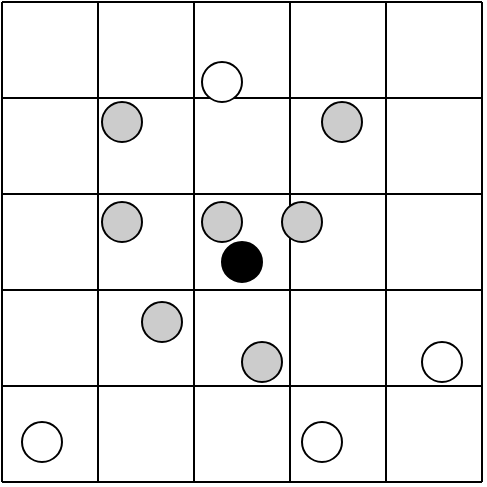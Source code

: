 <mxfile version="20.1.1" type="device"><diagram id="F_MuqaY-k6ADQt2QS7PT" name="Page-1"><mxGraphModel dx="1226" dy="690" grid="1" gridSize="10" guides="1" tooltips="1" connect="1" arrows="1" fold="1" page="1" pageScale="1" pageWidth="827" pageHeight="1169" math="0" shadow="0"><root><mxCell id="0"/><mxCell id="1" parent="0"/><mxCell id="eul-pCSR7QPUgfKQpN1i-17" value="" style="group" parent="1" vertex="1" connectable="0"><mxGeometry width="240" height="240" as="geometry"/></mxCell><mxCell id="eul-pCSR7QPUgfKQpN1i-1" value="" style="endArrow=none;html=1;rounded=0;" parent="eul-pCSR7QPUgfKQpN1i-17" edge="1"><mxGeometry width="50" height="50" relative="1" as="geometry"><mxPoint y="48" as="sourcePoint"/><mxPoint x="240" y="48" as="targetPoint"/></mxGeometry></mxCell><mxCell id="eul-pCSR7QPUgfKQpN1i-2" value="" style="endArrow=none;html=1;rounded=0;" parent="eul-pCSR7QPUgfKQpN1i-17" edge="1"><mxGeometry width="50" height="50" relative="1" as="geometry"><mxPoint y="96" as="sourcePoint"/><mxPoint x="240" y="96" as="targetPoint"/></mxGeometry></mxCell><mxCell id="eul-pCSR7QPUgfKQpN1i-3" value="" style="endArrow=none;html=1;rounded=0;" parent="eul-pCSR7QPUgfKQpN1i-17" edge="1"><mxGeometry width="50" height="50" relative="1" as="geometry"><mxPoint y="144" as="sourcePoint"/><mxPoint x="240" y="144" as="targetPoint"/></mxGeometry></mxCell><mxCell id="eul-pCSR7QPUgfKQpN1i-4" value="" style="endArrow=none;html=1;rounded=0;" parent="eul-pCSR7QPUgfKQpN1i-17" edge="1"><mxGeometry width="50" height="50" relative="1" as="geometry"><mxPoint y="192" as="sourcePoint"/><mxPoint x="240" y="192" as="targetPoint"/></mxGeometry></mxCell><mxCell id="eul-pCSR7QPUgfKQpN1i-5" value="" style="endArrow=none;html=1;rounded=0;" parent="eul-pCSR7QPUgfKQpN1i-17" edge="1"><mxGeometry width="50" height="50" relative="1" as="geometry"><mxPoint x="48" as="sourcePoint"/><mxPoint x="48" y="240" as="targetPoint"/></mxGeometry></mxCell><mxCell id="eul-pCSR7QPUgfKQpN1i-6" value="" style="endArrow=none;html=1;rounded=0;" parent="eul-pCSR7QPUgfKQpN1i-17" edge="1"><mxGeometry width="50" height="50" relative="1" as="geometry"><mxPoint x="96" as="sourcePoint"/><mxPoint x="96" y="240" as="targetPoint"/></mxGeometry></mxCell><mxCell id="eul-pCSR7QPUgfKQpN1i-7" value="" style="endArrow=none;html=1;rounded=0;" parent="eul-pCSR7QPUgfKQpN1i-17" edge="1"><mxGeometry width="50" height="50" relative="1" as="geometry"><mxPoint x="144" as="sourcePoint"/><mxPoint x="144" y="240" as="targetPoint"/></mxGeometry></mxCell><mxCell id="eul-pCSR7QPUgfKQpN1i-8" value="" style="endArrow=none;html=1;rounded=0;" parent="eul-pCSR7QPUgfKQpN1i-17" edge="1"><mxGeometry width="50" height="50" relative="1" as="geometry"><mxPoint x="192" as="sourcePoint"/><mxPoint x="192" y="240" as="targetPoint"/></mxGeometry></mxCell><mxCell id="eul-pCSR7QPUgfKQpN1i-10" value="" style="endArrow=none;html=1;rounded=0;" parent="eul-pCSR7QPUgfKQpN1i-17" edge="1"><mxGeometry width="50" height="50" relative="1" as="geometry"><mxPoint x="240" as="sourcePoint"/><mxPoint x="240" y="240" as="targetPoint"/></mxGeometry></mxCell><mxCell id="eul-pCSR7QPUgfKQpN1i-11" value="" style="endArrow=none;html=1;rounded=0;" parent="eul-pCSR7QPUgfKQpN1i-17" edge="1"><mxGeometry width="50" height="50" relative="1" as="geometry"><mxPoint y="240" as="sourcePoint"/><mxPoint x="240" y="240" as="targetPoint"/></mxGeometry></mxCell><mxCell id="eul-pCSR7QPUgfKQpN1i-12" value="" style="endArrow=none;html=1;rounded=0;" parent="eul-pCSR7QPUgfKQpN1i-17" edge="1"><mxGeometry width="50" height="50" relative="1" as="geometry"><mxPoint as="sourcePoint"/><mxPoint y="240" as="targetPoint"/></mxGeometry></mxCell><mxCell id="eul-pCSR7QPUgfKQpN1i-13" value="" style="endArrow=none;html=1;rounded=0;" parent="eul-pCSR7QPUgfKQpN1i-17" edge="1"><mxGeometry width="50" height="50" relative="1" as="geometry"><mxPoint as="sourcePoint"/><mxPoint x="240" as="targetPoint"/></mxGeometry></mxCell><mxCell id="eul-pCSR7QPUgfKQpN1i-14" value="" style="ellipse;whiteSpace=wrap;html=1;aspect=fixed;fillColor=#CCCCCC;" parent="eul-pCSR7QPUgfKQpN1i-17" vertex="1"><mxGeometry x="100" y="100" width="20" height="20" as="geometry"/></mxCell><mxCell id="eul-pCSR7QPUgfKQpN1i-32" value="" style="ellipse;whiteSpace=wrap;html=1;aspect=fixed;fillColor=#000000;strokeColor=#000000;" parent="eul-pCSR7QPUgfKQpN1i-17" vertex="1"><mxGeometry x="110" y="120" width="20" height="20" as="geometry"/></mxCell><mxCell id="eul-pCSR7QPUgfKQpN1i-33" value="" style="ellipse;whiteSpace=wrap;html=1;aspect=fixed;fillColor=#CCCCCC;" parent="eul-pCSR7QPUgfKQpN1i-17" vertex="1"><mxGeometry x="70" y="150" width="20" height="20" as="geometry"/></mxCell><mxCell id="eul-pCSR7QPUgfKQpN1i-34" value="" style="ellipse;whiteSpace=wrap;html=1;aspect=fixed;fillColor=#CCCCCC;" parent="eul-pCSR7QPUgfKQpN1i-17" vertex="1"><mxGeometry x="120" y="170" width="20" height="20" as="geometry"/></mxCell><mxCell id="eul-pCSR7QPUgfKQpN1i-35" value="" style="ellipse;whiteSpace=wrap;html=1;aspect=fixed;fillColor=#CCCCCC;" parent="eul-pCSR7QPUgfKQpN1i-17" vertex="1"><mxGeometry x="50" y="100" width="20" height="20" as="geometry"/></mxCell><mxCell id="eul-pCSR7QPUgfKQpN1i-36" value="" style="ellipse;whiteSpace=wrap;html=1;aspect=fixed;fillColor=#CCCCCC;" parent="eul-pCSR7QPUgfKQpN1i-17" vertex="1"><mxGeometry x="50" y="50" width="20" height="20" as="geometry"/></mxCell><mxCell id="eul-pCSR7QPUgfKQpN1i-37" value="" style="ellipse;whiteSpace=wrap;html=1;aspect=fixed;fillColor=#CCCCCC;" parent="eul-pCSR7QPUgfKQpN1i-17" vertex="1"><mxGeometry x="140" y="100" width="20" height="20" as="geometry"/></mxCell><mxCell id="eul-pCSR7QPUgfKQpN1i-38" value="" style="ellipse;whiteSpace=wrap;html=1;aspect=fixed;fillColor=#CCCCCC;" parent="eul-pCSR7QPUgfKQpN1i-17" vertex="1"><mxGeometry x="160" y="50" width="20" height="20" as="geometry"/></mxCell><mxCell id="eul-pCSR7QPUgfKQpN1i-81" value="" style="ellipse;whiteSpace=wrap;html=1;aspect=fixed;fillColor=#FFFFFF;" parent="eul-pCSR7QPUgfKQpN1i-17" vertex="1"><mxGeometry x="150" y="210" width="20" height="20" as="geometry"/></mxCell><mxCell id="eul-pCSR7QPUgfKQpN1i-83" value="" style="ellipse;whiteSpace=wrap;html=1;aspect=fixed;fillColor=#FFFFFF;" parent="eul-pCSR7QPUgfKQpN1i-17" vertex="1"><mxGeometry x="10" y="210" width="20" height="20" as="geometry"/></mxCell><mxCell id="eul-pCSR7QPUgfKQpN1i-84" value="" style="ellipse;whiteSpace=wrap;html=1;aspect=fixed;fillColor=#FFFFFF;" parent="eul-pCSR7QPUgfKQpN1i-17" vertex="1"><mxGeometry x="100" y="30" width="20" height="20" as="geometry"/></mxCell><mxCell id="eul-pCSR7QPUgfKQpN1i-85" value="" style="ellipse;whiteSpace=wrap;html=1;aspect=fixed;fillColor=#FFFFFF;" parent="eul-pCSR7QPUgfKQpN1i-17" vertex="1"><mxGeometry x="210" y="170" width="20" height="20" as="geometry"/></mxCell></root></mxGraphModel></diagram></mxfile>